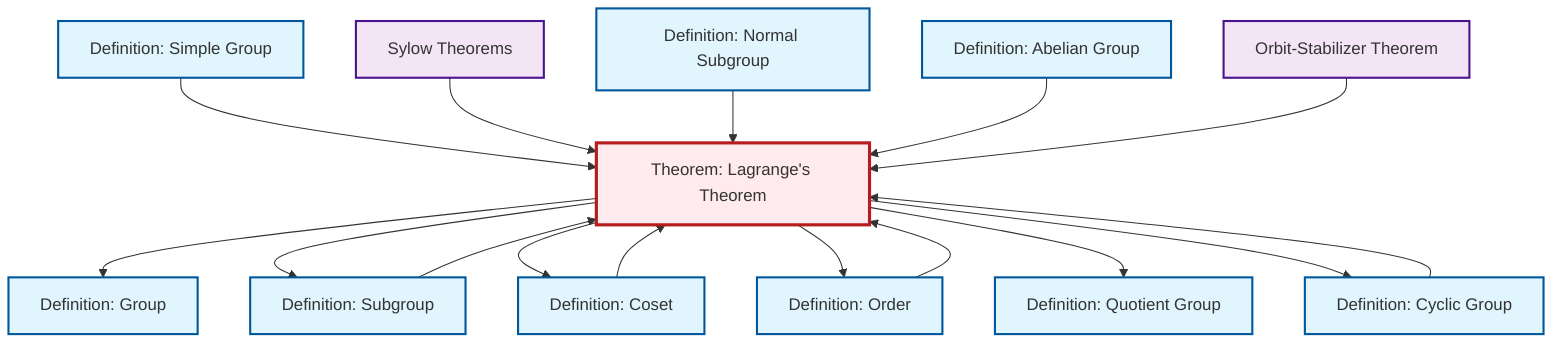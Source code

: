 graph TD
    classDef definition fill:#e1f5fe,stroke:#01579b,stroke-width:2px
    classDef theorem fill:#f3e5f5,stroke:#4a148c,stroke-width:2px
    classDef axiom fill:#fff3e0,stroke:#e65100,stroke-width:2px
    classDef example fill:#e8f5e9,stroke:#1b5e20,stroke-width:2px
    classDef current fill:#ffebee,stroke:#b71c1c,stroke-width:3px
    thm-orbit-stabilizer["Orbit-Stabilizer Theorem"]:::theorem
    def-group["Definition: Group"]:::definition
    thm-sylow["Sylow Theorems"]:::theorem
    def-cyclic-group["Definition: Cyclic Group"]:::definition
    def-subgroup["Definition: Subgroup"]:::definition
    def-order["Definition: Order"]:::definition
    def-abelian-group["Definition: Abelian Group"]:::definition
    def-simple-group["Definition: Simple Group"]:::definition
    def-normal-subgroup["Definition: Normal Subgroup"]:::definition
    def-coset["Definition: Coset"]:::definition
    thm-lagrange["Theorem: Lagrange's Theorem"]:::theorem
    def-quotient-group["Definition: Quotient Group"]:::definition
    thm-lagrange --> def-group
    def-simple-group --> thm-lagrange
    thm-lagrange --> def-subgroup
    thm-sylow --> thm-lagrange
    thm-lagrange --> def-coset
    def-order --> thm-lagrange
    def-normal-subgroup --> thm-lagrange
    def-coset --> thm-lagrange
    thm-lagrange --> def-order
    def-subgroup --> thm-lagrange
    def-cyclic-group --> thm-lagrange
    thm-lagrange --> def-quotient-group
    def-abelian-group --> thm-lagrange
    thm-orbit-stabilizer --> thm-lagrange
    thm-lagrange --> def-cyclic-group
    class thm-lagrange current